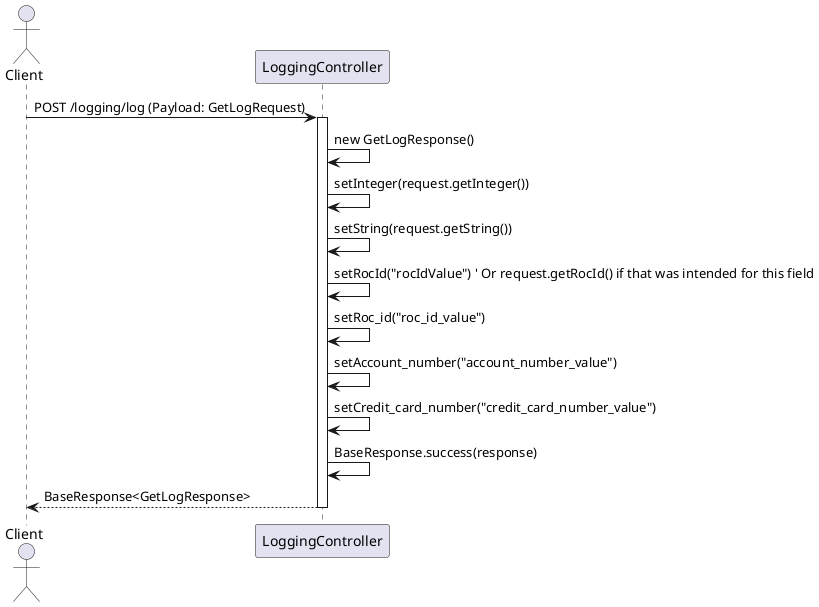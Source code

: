 @startuml
actor Client
participant LoggingController

Client -> LoggingController: POST /logging/log (Payload: GetLogRequest)
activate LoggingController
LoggingController -> LoggingController: new GetLogResponse()
LoggingController -> LoggingController: setInteger(request.getInteger())
LoggingController -> LoggingController: setString(request.getString())
' Assuming rocId from request might be used if available, or hardcoded if not.
' For now, following the code that it sets a hardcoded "rocIdValue" for GetLogResponse.rocId
LoggingController -> LoggingController: setRocId("rocIdValue") ' Or request.getRocId() if that was intended for this field
LoggingController -> LoggingController: setRoc_id("roc_id_value")
LoggingController -> LoggingController: setAccount_number("account_number_value")
LoggingController -> LoggingController: setCredit_card_number("credit_card_number_value")
LoggingController -> LoggingController: BaseResponse.success(response)
LoggingController --> Client: BaseResponse<GetLogResponse>
deactivate LoggingController
@enduml
